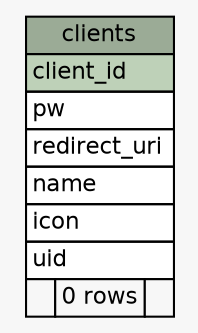 // dot 2.26.3 on Linux 3.2.0-4-686-pae
// SchemaSpy rev 590
digraph "clients" {
  graph [
    rankdir="RL"
    bgcolor="#f7f7f7"
    nodesep="0.18"
    ranksep="0.46"
    fontname="Helvetica"
    fontsize="11"
  ];
  node [
    fontname="Helvetica"
    fontsize="11"
    shape="plaintext"
  ];
  edge [
    arrowsize="0.8"
  ];
  "clients" [
    label=<
    <TABLE BORDER="0" CELLBORDER="1" CELLSPACING="0" BGCOLOR="#ffffff">
      <TR><TD COLSPAN="3" BGCOLOR="#9bab96" ALIGN="CENTER">clients</TD></TR>
      <TR><TD PORT="client_id" COLSPAN="3" BGCOLOR="#bed1b8" ALIGN="LEFT">client_id</TD></TR>
      <TR><TD PORT="pw" COLSPAN="3" ALIGN="LEFT">pw</TD></TR>
      <TR><TD PORT="redirect_uri" COLSPAN="3" ALIGN="LEFT">redirect_uri</TD></TR>
      <TR><TD PORT="name" COLSPAN="3" ALIGN="LEFT">name</TD></TR>
      <TR><TD PORT="icon" COLSPAN="3" ALIGN="LEFT">icon</TD></TR>
      <TR><TD PORT="uid" COLSPAN="3" ALIGN="LEFT">uid</TD></TR>
      <TR><TD ALIGN="LEFT" BGCOLOR="#f7f7f7">  </TD><TD ALIGN="RIGHT" BGCOLOR="#f7f7f7">0 rows</TD><TD ALIGN="RIGHT" BGCOLOR="#f7f7f7">  </TD></TR>
    </TABLE>>
    URL="tables/clients.html"
    tooltip="clients"
  ];
}
